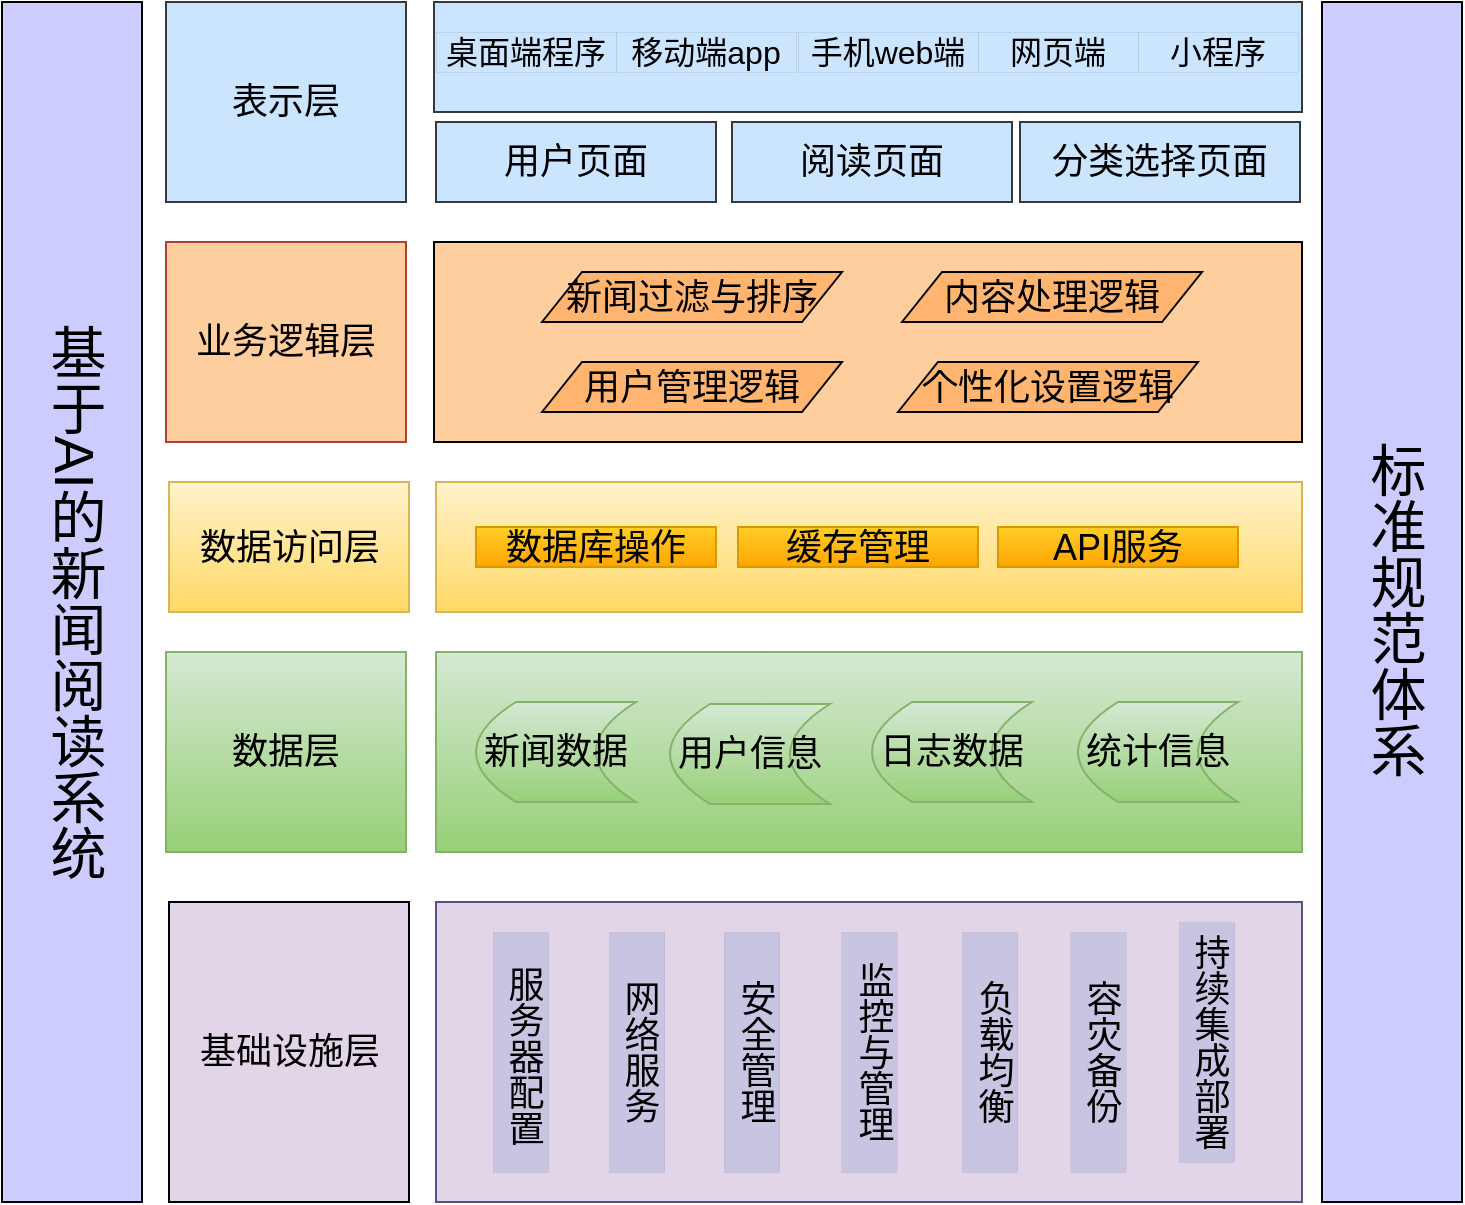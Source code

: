 <mxfile version="24.8.0">
  <diagram name="Page-1" id="099fd60b-425b-db50-ffb0-6b813814b670">
    <mxGraphModel dx="1051" dy="862" grid="1" gridSize="10" guides="1" tooltips="1" connect="1" arrows="1" fold="1" page="1" pageScale="1" pageWidth="850" pageHeight="1100" background="none" math="0" shadow="0">
      <root>
        <mxCell id="0" />
        <mxCell id="1" parent="0" />
        <mxCell id="4jRGtdx6lRhv-DxbZwD7-1" value="基于AI的新闻阅读系统" style="rounded=0;whiteSpace=wrap;html=1;textDirection=vertical-lr;fontSize=28;fillColor=#CCCCFF;" vertex="1" parent="1">
          <mxGeometry x="60" y="290" width="70" height="600" as="geometry" />
        </mxCell>
        <mxCell id="4jRGtdx6lRhv-DxbZwD7-2" value="表示层" style="rounded=0;whiteSpace=wrap;html=1;fontSize=18;fillColor=#cce5ff;strokeColor=#36393d;" vertex="1" parent="1">
          <mxGeometry x="142" y="290" width="120" height="100" as="geometry" />
        </mxCell>
        <mxCell id="4jRGtdx6lRhv-DxbZwD7-3" value="业务逻辑层" style="rounded=0;whiteSpace=wrap;html=1;fontSize=18;fillColor=#FFCE9F;strokeColor=#ae4132;" vertex="1" parent="1">
          <mxGeometry x="142" y="410" width="120" height="100" as="geometry" />
        </mxCell>
        <mxCell id="4jRGtdx6lRhv-DxbZwD7-4" value="数据访问层" style="rounded=0;whiteSpace=wrap;html=1;fontSize=18;fillColor=#fff2cc;gradientColor=#ffd966;strokeColor=#d6b656;" vertex="1" parent="1">
          <mxGeometry x="143.5" y="530" width="120" height="65" as="geometry" />
        </mxCell>
        <mxCell id="4jRGtdx6lRhv-DxbZwD7-5" value="数据层" style="rounded=0;whiteSpace=wrap;html=1;fontSize=18;fillColor=#d5e8d4;gradientColor=#97d077;strokeColor=#82b366;" vertex="1" parent="1">
          <mxGeometry x="142" y="615" width="120" height="100" as="geometry" />
        </mxCell>
        <mxCell id="4jRGtdx6lRhv-DxbZwD7-6" value="基础设施层" style="rounded=0;whiteSpace=wrap;html=1;fontSize=18;fillColor=#E1D5E7;" vertex="1" parent="1">
          <mxGeometry x="143.5" y="740" width="120" height="150" as="geometry" />
        </mxCell>
        <mxCell id="4jRGtdx6lRhv-DxbZwD7-7" value="&amp;nbsp;标准规范体系" style="rounded=0;whiteSpace=wrap;html=1;fontSize=28;textDirection=vertical-lr;fillColor=#CCCCFF;" vertex="1" parent="1">
          <mxGeometry x="720" y="290" width="70" height="600" as="geometry" />
        </mxCell>
        <mxCell id="4jRGtdx6lRhv-DxbZwD7-8" style="edgeStyle=orthogonalEdgeStyle;rounded=0;orthogonalLoop=1;jettySize=auto;html=1;exitX=1;exitY=1;exitDx=0;exitDy=0;fontSize=18;" edge="1" parent="1" source="4jRGtdx6lRhv-DxbZwD7-9">
          <mxGeometry relative="1" as="geometry">
            <mxPoint x="680" y="330" as="targetPoint" />
          </mxGeometry>
        </mxCell>
        <mxCell id="4jRGtdx6lRhv-DxbZwD7-9" value="" style="rounded=0;whiteSpace=wrap;html=1;fontSize=18;fillColor=#cce5ff;strokeColor=#36393d;" vertex="1" parent="1">
          <mxGeometry x="276" y="290" width="434" height="55" as="geometry" />
        </mxCell>
        <mxCell id="4jRGtdx6lRhv-DxbZwD7-10" value="移动端app" style="rounded=0;whiteSpace=wrap;html=1;fontSize=16;fillColor=#cce5ff;strokeColor=#36393d;strokeWidth=0;" vertex="1" parent="1">
          <mxGeometry x="367" y="305" width="90" height="20" as="geometry" />
        </mxCell>
        <mxCell id="4jRGtdx6lRhv-DxbZwD7-11" value="手机web端" style="rounded=0;whiteSpace=wrap;html=1;fontSize=16;fillColor=#cce5ff;strokeColor=#36393d;strokeWidth=0;" vertex="1" parent="1">
          <mxGeometry x="458" y="305" width="90" height="20" as="geometry" />
        </mxCell>
        <mxCell id="4jRGtdx6lRhv-DxbZwD7-12" value="网页端" style="rounded=0;whiteSpace=wrap;html=1;fontSize=16;fillColor=#cce5ff;strokeColor=#36393d;strokeWidth=0;" vertex="1" parent="1">
          <mxGeometry x="548" y="305" width="80" height="20" as="geometry" />
        </mxCell>
        <mxCell id="4jRGtdx6lRhv-DxbZwD7-13" value="小程序" style="rounded=0;whiteSpace=wrap;html=1;fontSize=16;strokeWidth=0;fillColor=#cce5ff;strokeColor=#36393d;" vertex="1" parent="1">
          <mxGeometry x="628" y="305" width="80" height="20" as="geometry" />
        </mxCell>
        <mxCell id="4jRGtdx6lRhv-DxbZwD7-14" value="桌面端程序" style="rounded=0;whiteSpace=wrap;html=1;fontSize=16;fillColor=#cce5ff;strokeColor=#36393d;strokeWidth=0;" vertex="1" parent="1">
          <mxGeometry x="277" y="305" width="90" height="20" as="geometry" />
        </mxCell>
        <mxCell id="4jRGtdx6lRhv-DxbZwD7-15" value="用户页面" style="rounded=0;whiteSpace=wrap;html=1;fontSize=18;fillColor=#cce5ff;strokeColor=#36393d;" vertex="1" parent="1">
          <mxGeometry x="277" y="350" width="140" height="40" as="geometry" />
        </mxCell>
        <mxCell id="4jRGtdx6lRhv-DxbZwD7-16" value="阅读页面" style="rounded=0;whiteSpace=wrap;html=1;fontSize=18;fillColor=#cce5ff;strokeColor=#36393d;" vertex="1" parent="1">
          <mxGeometry x="425" y="350" width="140" height="40" as="geometry" />
        </mxCell>
        <mxCell id="4jRGtdx6lRhv-DxbZwD7-17" value="分类选择页面" style="rounded=0;whiteSpace=wrap;html=1;fontSize=18;fillColor=#cce5ff;strokeColor=#36393d;" vertex="1" parent="1">
          <mxGeometry x="569" y="350" width="140" height="40" as="geometry" />
        </mxCell>
        <mxCell id="4jRGtdx6lRhv-DxbZwD7-18" value="" style="rounded=0;whiteSpace=wrap;html=1;fontSize=18;fillColor=#FFCE9F;" vertex="1" parent="1">
          <mxGeometry x="276" y="410" width="434" height="100" as="geometry" />
        </mxCell>
        <mxCell id="4jRGtdx6lRhv-DxbZwD7-19" value="" style="rounded=0;whiteSpace=wrap;html=1;fontSize=18;fillColor=#fff2cc;gradientColor=#ffd966;strokeColor=#d6b656;" vertex="1" parent="1">
          <mxGeometry x="277" y="530" width="433" height="65" as="geometry" />
        </mxCell>
        <mxCell id="4jRGtdx6lRhv-DxbZwD7-20" value="" style="rounded=0;whiteSpace=wrap;html=1;fontSize=18;fillColor=#d5e8d4;gradientColor=#97d077;strokeColor=#82b366;" vertex="1" parent="1">
          <mxGeometry x="277" y="615" width="433" height="100" as="geometry" />
        </mxCell>
        <mxCell id="4jRGtdx6lRhv-DxbZwD7-21" value="" style="group" vertex="1" connectable="0" parent="1">
          <mxGeometry x="277" y="740" width="433" height="110" as="geometry" />
        </mxCell>
        <mxCell id="4jRGtdx6lRhv-DxbZwD7-22" value="" style="rounded=0;whiteSpace=wrap;html=1;fillColor=#E1D5E7;strokeColor=#56517e;fontSize=18;" vertex="1" parent="4jRGtdx6lRhv-DxbZwD7-21">
          <mxGeometry width="433" height="150" as="geometry" />
        </mxCell>
        <mxCell id="4jRGtdx6lRhv-DxbZwD7-23" value="&amp;nbsp;服务器配置" style="rounded=0;whiteSpace=wrap;html=1;textDirection=vertical-lr;fillColor=#c8c5e2;strokeColor=#56517e;strokeWidth=0;fontSize=18;" vertex="1" parent="4jRGtdx6lRhv-DxbZwD7-21">
          <mxGeometry x="28.416" y="15" width="27.604" height="120" as="geometry" />
        </mxCell>
        <mxCell id="4jRGtdx6lRhv-DxbZwD7-24" value="网络服务" style="rounded=0;whiteSpace=wrap;html=1;textDirection=vertical-lr;fillColor=#c8c5e2;strokeColor=#56517e;strokeWidth=0;fontSize=18;" vertex="1" parent="4jRGtdx6lRhv-DxbZwD7-21">
          <mxGeometry x="86.6" y="15" width="27.604" height="120" as="geometry" />
        </mxCell>
        <mxCell id="4jRGtdx6lRhv-DxbZwD7-25" value="安全管理" style="rounded=0;whiteSpace=wrap;html=1;textDirection=vertical-lr;fillColor=#c8c5e2;strokeColor=#56517e;strokeWidth=0;fontSize=18;" vertex="1" parent="4jRGtdx6lRhv-DxbZwD7-21">
          <mxGeometry x="143.972" y="15" width="27.604" height="120" as="geometry" />
        </mxCell>
        <mxCell id="4jRGtdx6lRhv-DxbZwD7-26" value="监控与管理" style="rounded=0;whiteSpace=wrap;html=1;textDirection=vertical-lr;fillColor=#c8c5e2;strokeColor=#56517e;strokeWidth=0;fontSize=18;" vertex="1" parent="4jRGtdx6lRhv-DxbZwD7-21">
          <mxGeometry x="202.698" y="15" width="27.604" height="120" as="geometry" />
        </mxCell>
        <mxCell id="4jRGtdx6lRhv-DxbZwD7-27" value="负载均衡" style="rounded=0;whiteSpace=wrap;html=1;textDirection=vertical-lr;fillColor=#c8c5e2;strokeColor=#56517e;strokeWidth=0;fontSize=18;" vertex="1" parent="4jRGtdx6lRhv-DxbZwD7-21">
          <mxGeometry x="263.048" y="15" width="27.604" height="120" as="geometry" />
        </mxCell>
        <mxCell id="4jRGtdx6lRhv-DxbZwD7-28" value="容灾备份" style="rounded=0;whiteSpace=wrap;html=1;textDirection=vertical-lr;fillColor=#c8c5e2;strokeColor=#56517e;strokeWidth=0;fontSize=18;" vertex="1" parent="4jRGtdx6lRhv-DxbZwD7-21">
          <mxGeometry x="317.173" y="15" width="27.604" height="120" as="geometry" />
        </mxCell>
        <mxCell id="4jRGtdx6lRhv-DxbZwD7-29" value="持续集成部署" style="rounded=0;whiteSpace=wrap;html=1;textDirection=vertical-lr;fillColor=#c8c5e2;strokeColor=#56517e;strokeWidth=0;fontSize=18;" vertex="1" parent="4jRGtdx6lRhv-DxbZwD7-21">
          <mxGeometry x="371.568" y="10" width="27.604" height="120" as="geometry" />
        </mxCell>
        <mxCell id="4jRGtdx6lRhv-DxbZwD7-30" value="新闻数据" style="shape=dataStorage;whiteSpace=wrap;html=1;fixedSize=1;fontSize=18;fillColor=#d5e8d4;gradientColor=#97d077;strokeColor=#82b366;" vertex="1" parent="1">
          <mxGeometry x="297" y="640" width="80" height="50" as="geometry" />
        </mxCell>
        <mxCell id="4jRGtdx6lRhv-DxbZwD7-31" value="用户信息" style="shape=dataStorage;whiteSpace=wrap;html=1;fixedSize=1;fontSize=18;fillColor=#d5e8d4;gradientColor=#97d077;strokeColor=#82b366;" vertex="1" parent="1">
          <mxGeometry x="394" y="641" width="80" height="50" as="geometry" />
        </mxCell>
        <mxCell id="4jRGtdx6lRhv-DxbZwD7-32" value="日志数据" style="shape=dataStorage;whiteSpace=wrap;html=1;fixedSize=1;fontSize=18;fillColor=#d5e8d4;gradientColor=#97d077;strokeColor=#82b366;" vertex="1" parent="1">
          <mxGeometry x="495" y="640" width="80" height="50" as="geometry" />
        </mxCell>
        <mxCell id="4jRGtdx6lRhv-DxbZwD7-33" value="统计信息" style="shape=dataStorage;whiteSpace=wrap;html=1;fixedSize=1;fontSize=18;fillColor=#d5e8d4;gradientColor=#97d077;strokeColor=#82b366;" vertex="1" parent="1">
          <mxGeometry x="598" y="640" width="80" height="50" as="geometry" />
        </mxCell>
        <mxCell id="4jRGtdx6lRhv-DxbZwD7-34" value="数据库操作" style="rounded=0;whiteSpace=wrap;html=1;fontSize=18;fillColor=#ffcd28;gradientColor=#ffa500;strokeColor=#d79b00;" vertex="1" parent="1">
          <mxGeometry x="297" y="552.5" width="120" height="20" as="geometry" />
        </mxCell>
        <mxCell id="4jRGtdx6lRhv-DxbZwD7-35" value="缓存管理" style="rounded=0;whiteSpace=wrap;html=1;fontSize=18;fillColor=#ffcd28;gradientColor=#ffa500;strokeColor=#d79b00;" vertex="1" parent="1">
          <mxGeometry x="428" y="552.5" width="120" height="20" as="geometry" />
        </mxCell>
        <mxCell id="4jRGtdx6lRhv-DxbZwD7-36" value="API服务" style="rounded=0;whiteSpace=wrap;html=1;fontSize=18;fillColor=#ffcd28;gradientColor=#ffa500;strokeColor=#d79b00;" vertex="1" parent="1">
          <mxGeometry x="558" y="552.5" width="120" height="20" as="geometry" />
        </mxCell>
        <mxCell id="4jRGtdx6lRhv-DxbZwD7-37" value="新闻过滤与排序" style="shape=parallelogram;perimeter=parallelogramPerimeter;whiteSpace=wrap;html=1;fixedSize=1;fontSize=18;fillColor=#FFB570;" vertex="1" parent="1">
          <mxGeometry x="330" y="425" width="150" height="25" as="geometry" />
        </mxCell>
        <mxCell id="4jRGtdx6lRhv-DxbZwD7-38" value="内容处理逻辑" style="shape=parallelogram;perimeter=parallelogramPerimeter;whiteSpace=wrap;html=1;fixedSize=1;fontSize=18;fillColor=#FFB570;" vertex="1" parent="1">
          <mxGeometry x="510" y="425" width="150" height="25" as="geometry" />
        </mxCell>
        <mxCell id="4jRGtdx6lRhv-DxbZwD7-39" value="用户管理逻辑" style="shape=parallelogram;perimeter=parallelogramPerimeter;whiteSpace=wrap;html=1;fixedSize=1;fontSize=18;fillColor=#FFB570;" vertex="1" parent="1">
          <mxGeometry x="330" y="470" width="150" height="25" as="geometry" />
        </mxCell>
        <mxCell id="4jRGtdx6lRhv-DxbZwD7-40" value="个性化设置逻辑" style="shape=parallelogram;perimeter=parallelogramPerimeter;whiteSpace=wrap;html=1;fixedSize=1;fontSize=18;fillColor=#FFB570;" vertex="1" parent="1">
          <mxGeometry x="508" y="470" width="150" height="25" as="geometry" />
        </mxCell>
      </root>
    </mxGraphModel>
  </diagram>
</mxfile>
